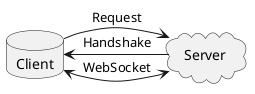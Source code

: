 @startuml
allow_mixing

database Client
cloud Server

Client -> Server: Request
Client <- Server: Handshake
Client <-> Server: WebSocket

@enduml
